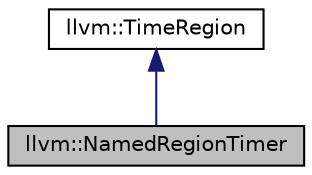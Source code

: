 digraph "llvm::NamedRegionTimer"
{
 // LATEX_PDF_SIZE
  bgcolor="transparent";
  edge [fontname="Helvetica",fontsize="10",labelfontname="Helvetica",labelfontsize="10"];
  node [fontname="Helvetica",fontsize="10",shape=record];
  Node1 [label="llvm::NamedRegionTimer",height=0.2,width=0.4,color="black", fillcolor="grey75", style="filled", fontcolor="black",tooltip="This class is basically a combination of TimeRegion and Timer."];
  Node2 -> Node1 [dir="back",color="midnightblue",fontsize="10",style="solid",fontname="Helvetica"];
  Node2 [label="llvm::TimeRegion",height=0.2,width=0.4,color="black",URL="$classllvm_1_1TimeRegion.html",tooltip="The TimeRegion class is used as a helper class to call the startTimer() and stopTimer() methods of th..."];
}
